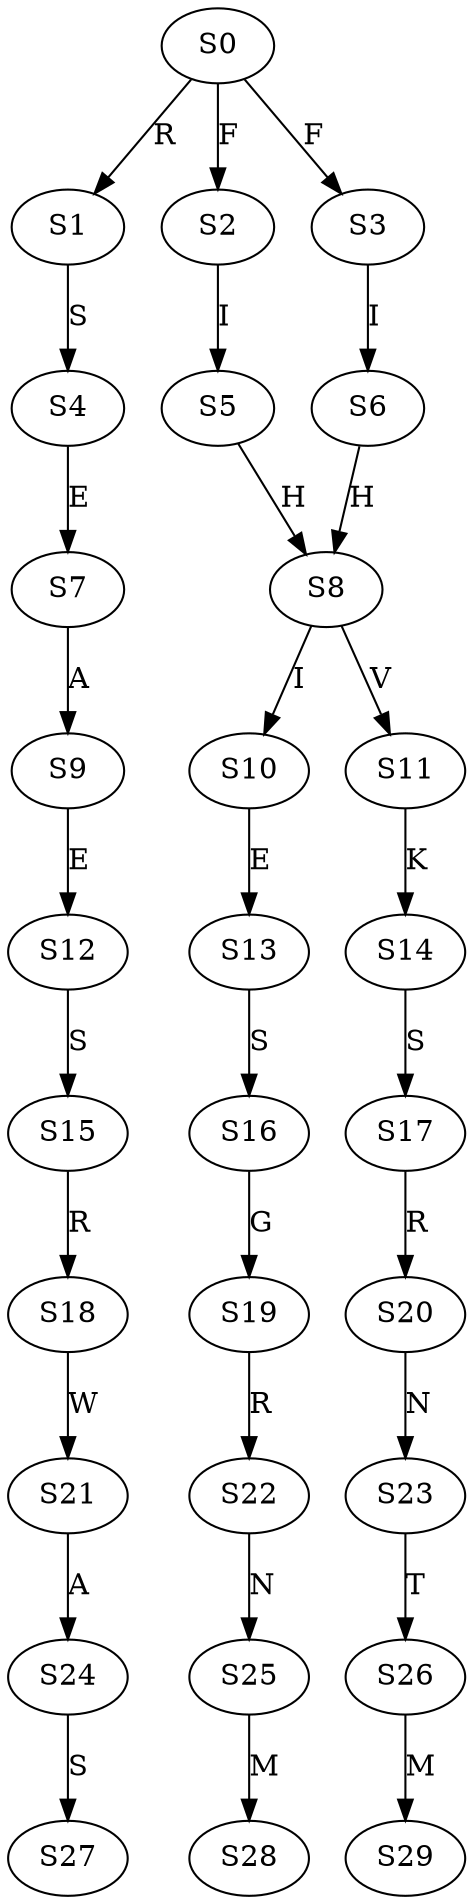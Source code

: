 strict digraph  {
	S0 -> S1 [ label = R ];
	S0 -> S2 [ label = F ];
	S0 -> S3 [ label = F ];
	S1 -> S4 [ label = S ];
	S2 -> S5 [ label = I ];
	S3 -> S6 [ label = I ];
	S4 -> S7 [ label = E ];
	S5 -> S8 [ label = H ];
	S6 -> S8 [ label = H ];
	S7 -> S9 [ label = A ];
	S8 -> S10 [ label = I ];
	S8 -> S11 [ label = V ];
	S9 -> S12 [ label = E ];
	S10 -> S13 [ label = E ];
	S11 -> S14 [ label = K ];
	S12 -> S15 [ label = S ];
	S13 -> S16 [ label = S ];
	S14 -> S17 [ label = S ];
	S15 -> S18 [ label = R ];
	S16 -> S19 [ label = G ];
	S17 -> S20 [ label = R ];
	S18 -> S21 [ label = W ];
	S19 -> S22 [ label = R ];
	S20 -> S23 [ label = N ];
	S21 -> S24 [ label = A ];
	S22 -> S25 [ label = N ];
	S23 -> S26 [ label = T ];
	S24 -> S27 [ label = S ];
	S25 -> S28 [ label = M ];
	S26 -> S29 [ label = M ];
}
